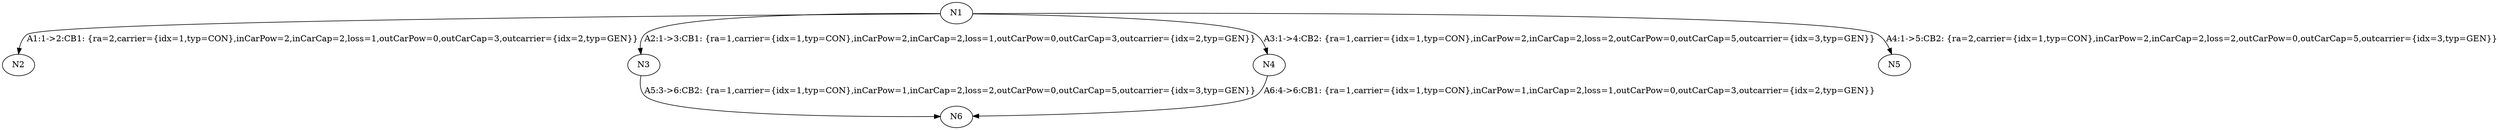 digraph cpn_tools_graph {
  N1 -> N2 [ label="A1:1->2:CB1: {ra=2,carrier={idx=1,typ=CON},inCarPow=2,inCarCap=2,loss=1,outCarPow=0,outCarCap=3,outcarrier={idx=2,typ=GEN}}" ];
  N1 -> N3 [ label="A2:1->3:CB1: {ra=1,carrier={idx=1,typ=CON},inCarPow=2,inCarCap=2,loss=1,outCarPow=0,outCarCap=3,outcarrier={idx=2,typ=GEN}}" ];
  N1 -> N4 [ label="A3:1->4:CB2: {ra=1,carrier={idx=1,typ=CON},inCarPow=2,inCarCap=2,loss=2,outCarPow=0,outCarCap=5,outcarrier={idx=3,typ=GEN}}" ];
  N1 -> N5 [ label="A4:1->5:CB2: {ra=2,carrier={idx=1,typ=CON},inCarPow=2,inCarCap=2,loss=2,outCarPow=0,outCarCap=5,outcarrier={idx=3,typ=GEN}}" ];
  N3 -> N6 [ label="A5:3->6:CB2: {ra=1,carrier={idx=1,typ=CON},inCarPow=1,inCarCap=2,loss=2,outCarPow=0,outCarCap=5,outcarrier={idx=3,typ=GEN}}" ];
  N4 -> N6 [ label="A6:4->6:CB1: {ra=1,carrier={idx=1,typ=CON},inCarPow=1,inCarCap=2,loss=1,outCarPow=0,outCarCap=3,outcarrier={idx=2,typ=GEN}}" ];
}